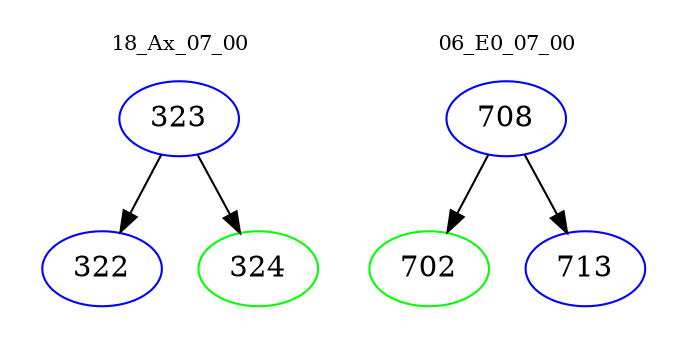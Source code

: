 digraph{
subgraph cluster_0 {
color = white
label = "18_Ax_07_00";
fontsize=10;
T0_323 [label="323", color="blue"]
T0_323 -> T0_322 [color="black"]
T0_322 [label="322", color="blue"]
T0_323 -> T0_324 [color="black"]
T0_324 [label="324", color="green"]
}
subgraph cluster_1 {
color = white
label = "06_E0_07_00";
fontsize=10;
T1_708 [label="708", color="blue"]
T1_708 -> T1_702 [color="black"]
T1_702 [label="702", color="green"]
T1_708 -> T1_713 [color="black"]
T1_713 [label="713", color="blue"]
}
}

